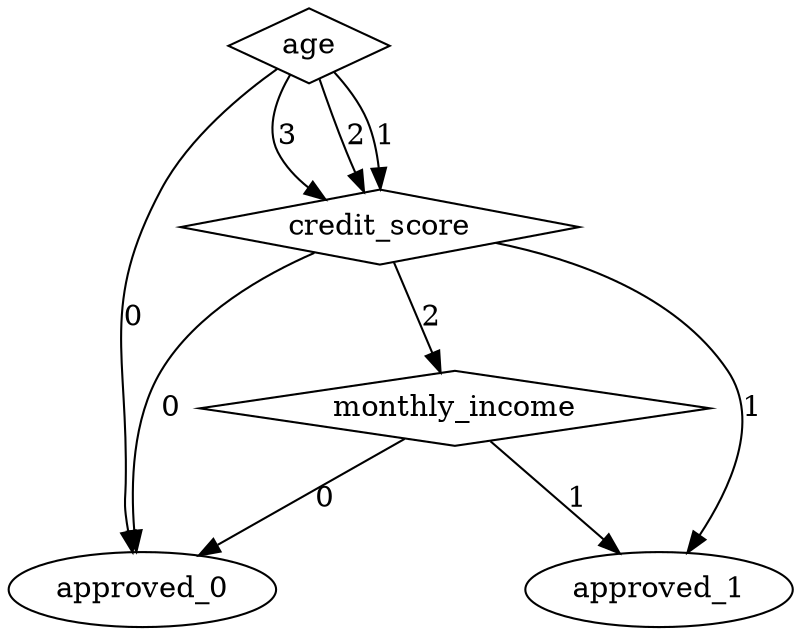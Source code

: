digraph {
node [label=approved_1,style=""] approved_1
node [label=approved_0,style=""] approved_0
node [label=approved_1,style=""] approved_1
node [label=approved_0,style=""] approved_0
node [label=approved_0,style=""] approved_0
node [label=monthly_income,shape="diamond",style=""] 2
node [label=credit_score,shape="diamond",style=""] 1
node [label=age,shape="diamond",style=""] 0

2 -> approved_1 [label="1"]
2 -> approved_0 [label="0"]
1 -> 2 [label="2"]
1 -> approved_1 [label="1"]
1 -> approved_0 [label="0"]
0 -> 1 [label="3"]
0 -> 1 [label="2"]
0 -> 1 [label="1"]
0 -> approved_0 [label="0"]
}